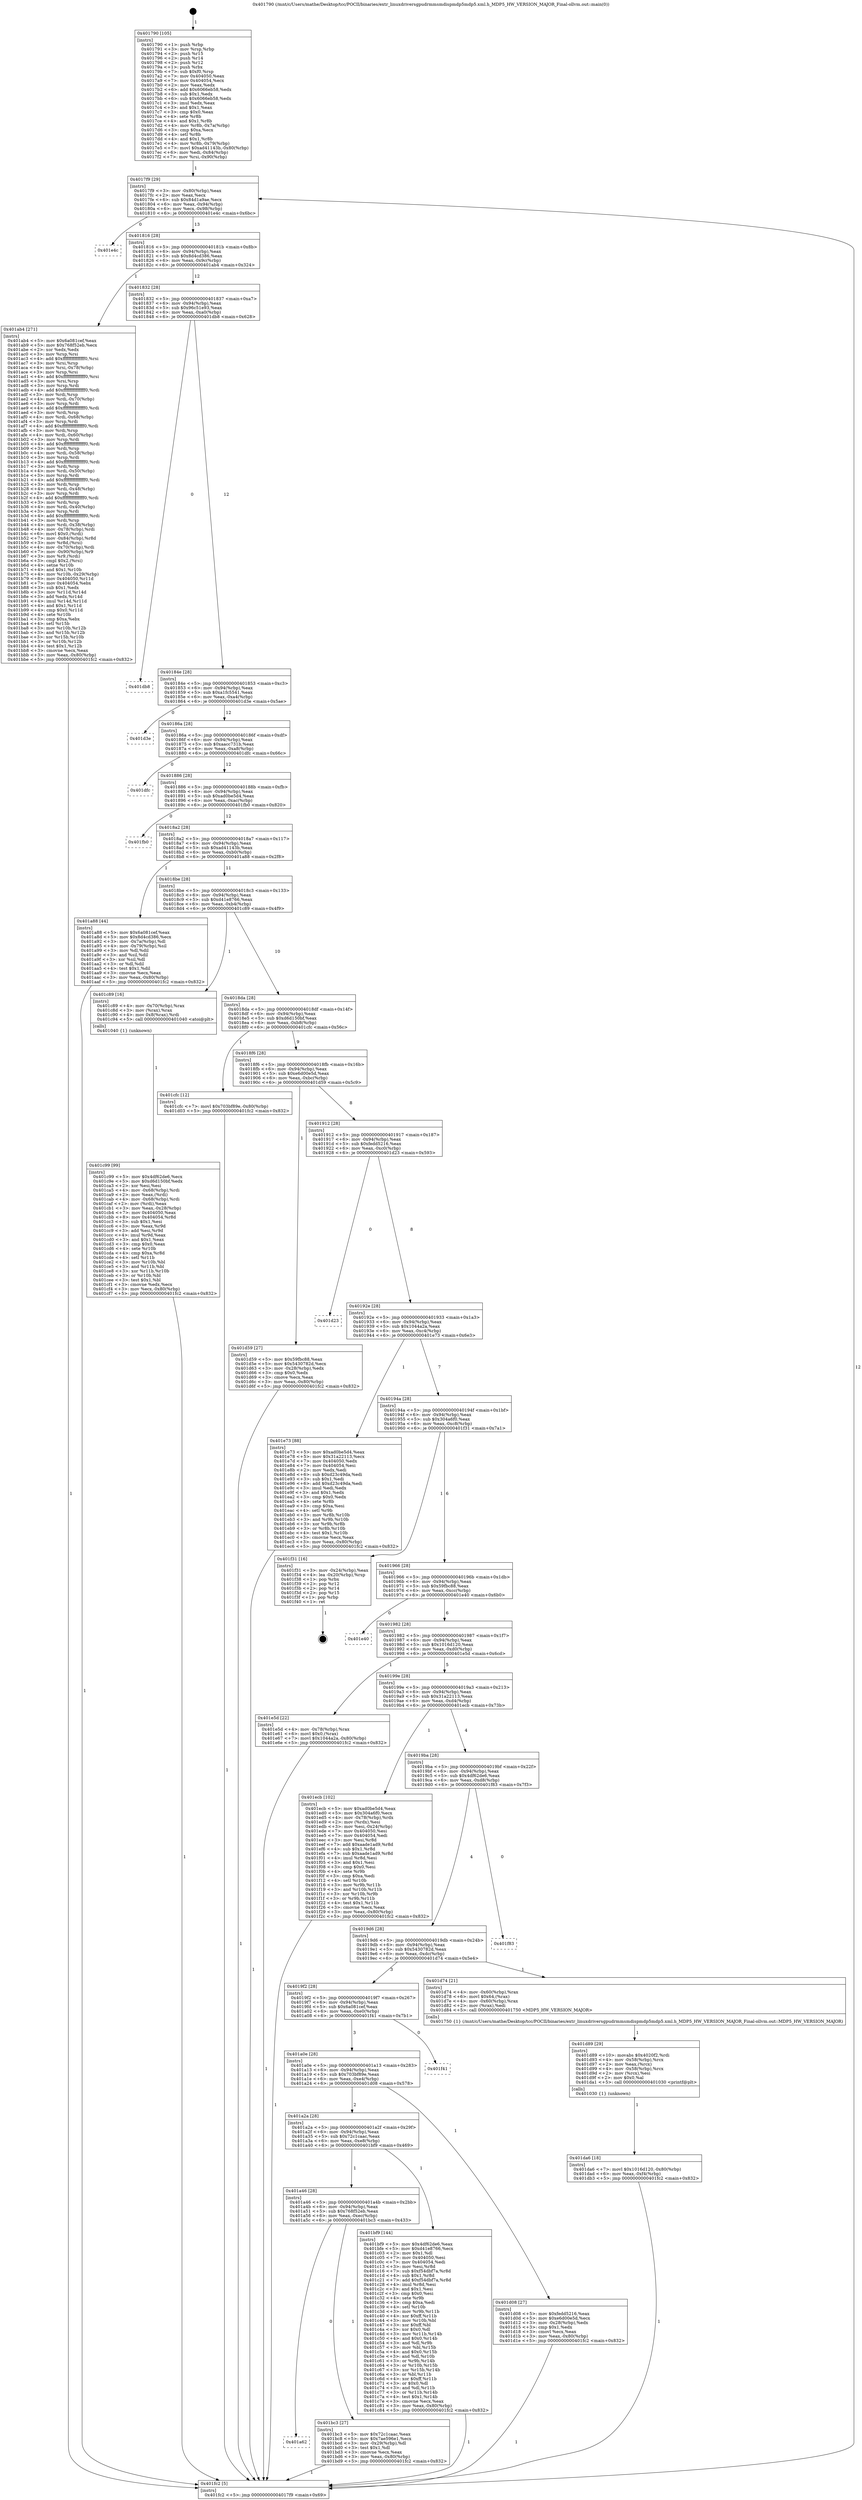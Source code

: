 digraph "0x401790" {
  label = "0x401790 (/mnt/c/Users/mathe/Desktop/tcc/POCII/binaries/extr_linuxdriversgpudrmmsmdispmdp5mdp5.xml.h_MDP5_HW_VERSION_MAJOR_Final-ollvm.out::main(0))"
  labelloc = "t"
  node[shape=record]

  Entry [label="",width=0.3,height=0.3,shape=circle,fillcolor=black,style=filled]
  "0x4017f9" [label="{
     0x4017f9 [29]\l
     | [instrs]\l
     &nbsp;&nbsp;0x4017f9 \<+3\>: mov -0x80(%rbp),%eax\l
     &nbsp;&nbsp;0x4017fc \<+2\>: mov %eax,%ecx\l
     &nbsp;&nbsp;0x4017fe \<+6\>: sub $0x84d1a9ae,%ecx\l
     &nbsp;&nbsp;0x401804 \<+6\>: mov %eax,-0x94(%rbp)\l
     &nbsp;&nbsp;0x40180a \<+6\>: mov %ecx,-0x98(%rbp)\l
     &nbsp;&nbsp;0x401810 \<+6\>: je 0000000000401e4c \<main+0x6bc\>\l
  }"]
  "0x401e4c" [label="{
     0x401e4c\l
  }", style=dashed]
  "0x401816" [label="{
     0x401816 [28]\l
     | [instrs]\l
     &nbsp;&nbsp;0x401816 \<+5\>: jmp 000000000040181b \<main+0x8b\>\l
     &nbsp;&nbsp;0x40181b \<+6\>: mov -0x94(%rbp),%eax\l
     &nbsp;&nbsp;0x401821 \<+5\>: sub $0x8d4cd386,%eax\l
     &nbsp;&nbsp;0x401826 \<+6\>: mov %eax,-0x9c(%rbp)\l
     &nbsp;&nbsp;0x40182c \<+6\>: je 0000000000401ab4 \<main+0x324\>\l
  }"]
  Exit [label="",width=0.3,height=0.3,shape=circle,fillcolor=black,style=filled,peripheries=2]
  "0x401ab4" [label="{
     0x401ab4 [271]\l
     | [instrs]\l
     &nbsp;&nbsp;0x401ab4 \<+5\>: mov $0x6a081cef,%eax\l
     &nbsp;&nbsp;0x401ab9 \<+5\>: mov $0x768f52eb,%ecx\l
     &nbsp;&nbsp;0x401abe \<+2\>: xor %edx,%edx\l
     &nbsp;&nbsp;0x401ac0 \<+3\>: mov %rsp,%rsi\l
     &nbsp;&nbsp;0x401ac3 \<+4\>: add $0xfffffffffffffff0,%rsi\l
     &nbsp;&nbsp;0x401ac7 \<+3\>: mov %rsi,%rsp\l
     &nbsp;&nbsp;0x401aca \<+4\>: mov %rsi,-0x78(%rbp)\l
     &nbsp;&nbsp;0x401ace \<+3\>: mov %rsp,%rsi\l
     &nbsp;&nbsp;0x401ad1 \<+4\>: add $0xfffffffffffffff0,%rsi\l
     &nbsp;&nbsp;0x401ad5 \<+3\>: mov %rsi,%rsp\l
     &nbsp;&nbsp;0x401ad8 \<+3\>: mov %rsp,%rdi\l
     &nbsp;&nbsp;0x401adb \<+4\>: add $0xfffffffffffffff0,%rdi\l
     &nbsp;&nbsp;0x401adf \<+3\>: mov %rdi,%rsp\l
     &nbsp;&nbsp;0x401ae2 \<+4\>: mov %rdi,-0x70(%rbp)\l
     &nbsp;&nbsp;0x401ae6 \<+3\>: mov %rsp,%rdi\l
     &nbsp;&nbsp;0x401ae9 \<+4\>: add $0xfffffffffffffff0,%rdi\l
     &nbsp;&nbsp;0x401aed \<+3\>: mov %rdi,%rsp\l
     &nbsp;&nbsp;0x401af0 \<+4\>: mov %rdi,-0x68(%rbp)\l
     &nbsp;&nbsp;0x401af4 \<+3\>: mov %rsp,%rdi\l
     &nbsp;&nbsp;0x401af7 \<+4\>: add $0xfffffffffffffff0,%rdi\l
     &nbsp;&nbsp;0x401afb \<+3\>: mov %rdi,%rsp\l
     &nbsp;&nbsp;0x401afe \<+4\>: mov %rdi,-0x60(%rbp)\l
     &nbsp;&nbsp;0x401b02 \<+3\>: mov %rsp,%rdi\l
     &nbsp;&nbsp;0x401b05 \<+4\>: add $0xfffffffffffffff0,%rdi\l
     &nbsp;&nbsp;0x401b09 \<+3\>: mov %rdi,%rsp\l
     &nbsp;&nbsp;0x401b0c \<+4\>: mov %rdi,-0x58(%rbp)\l
     &nbsp;&nbsp;0x401b10 \<+3\>: mov %rsp,%rdi\l
     &nbsp;&nbsp;0x401b13 \<+4\>: add $0xfffffffffffffff0,%rdi\l
     &nbsp;&nbsp;0x401b17 \<+3\>: mov %rdi,%rsp\l
     &nbsp;&nbsp;0x401b1a \<+4\>: mov %rdi,-0x50(%rbp)\l
     &nbsp;&nbsp;0x401b1e \<+3\>: mov %rsp,%rdi\l
     &nbsp;&nbsp;0x401b21 \<+4\>: add $0xfffffffffffffff0,%rdi\l
     &nbsp;&nbsp;0x401b25 \<+3\>: mov %rdi,%rsp\l
     &nbsp;&nbsp;0x401b28 \<+4\>: mov %rdi,-0x48(%rbp)\l
     &nbsp;&nbsp;0x401b2c \<+3\>: mov %rsp,%rdi\l
     &nbsp;&nbsp;0x401b2f \<+4\>: add $0xfffffffffffffff0,%rdi\l
     &nbsp;&nbsp;0x401b33 \<+3\>: mov %rdi,%rsp\l
     &nbsp;&nbsp;0x401b36 \<+4\>: mov %rdi,-0x40(%rbp)\l
     &nbsp;&nbsp;0x401b3a \<+3\>: mov %rsp,%rdi\l
     &nbsp;&nbsp;0x401b3d \<+4\>: add $0xfffffffffffffff0,%rdi\l
     &nbsp;&nbsp;0x401b41 \<+3\>: mov %rdi,%rsp\l
     &nbsp;&nbsp;0x401b44 \<+4\>: mov %rdi,-0x38(%rbp)\l
     &nbsp;&nbsp;0x401b48 \<+4\>: mov -0x78(%rbp),%rdi\l
     &nbsp;&nbsp;0x401b4c \<+6\>: movl $0x0,(%rdi)\l
     &nbsp;&nbsp;0x401b52 \<+7\>: mov -0x84(%rbp),%r8d\l
     &nbsp;&nbsp;0x401b59 \<+3\>: mov %r8d,(%rsi)\l
     &nbsp;&nbsp;0x401b5c \<+4\>: mov -0x70(%rbp),%rdi\l
     &nbsp;&nbsp;0x401b60 \<+7\>: mov -0x90(%rbp),%r9\l
     &nbsp;&nbsp;0x401b67 \<+3\>: mov %r9,(%rdi)\l
     &nbsp;&nbsp;0x401b6a \<+3\>: cmpl $0x2,(%rsi)\l
     &nbsp;&nbsp;0x401b6d \<+4\>: setne %r10b\l
     &nbsp;&nbsp;0x401b71 \<+4\>: and $0x1,%r10b\l
     &nbsp;&nbsp;0x401b75 \<+4\>: mov %r10b,-0x29(%rbp)\l
     &nbsp;&nbsp;0x401b79 \<+8\>: mov 0x404050,%r11d\l
     &nbsp;&nbsp;0x401b81 \<+7\>: mov 0x404054,%ebx\l
     &nbsp;&nbsp;0x401b88 \<+3\>: sub $0x1,%edx\l
     &nbsp;&nbsp;0x401b8b \<+3\>: mov %r11d,%r14d\l
     &nbsp;&nbsp;0x401b8e \<+3\>: add %edx,%r14d\l
     &nbsp;&nbsp;0x401b91 \<+4\>: imul %r14d,%r11d\l
     &nbsp;&nbsp;0x401b95 \<+4\>: and $0x1,%r11d\l
     &nbsp;&nbsp;0x401b99 \<+4\>: cmp $0x0,%r11d\l
     &nbsp;&nbsp;0x401b9d \<+4\>: sete %r10b\l
     &nbsp;&nbsp;0x401ba1 \<+3\>: cmp $0xa,%ebx\l
     &nbsp;&nbsp;0x401ba4 \<+4\>: setl %r15b\l
     &nbsp;&nbsp;0x401ba8 \<+3\>: mov %r10b,%r12b\l
     &nbsp;&nbsp;0x401bab \<+3\>: and %r15b,%r12b\l
     &nbsp;&nbsp;0x401bae \<+3\>: xor %r15b,%r10b\l
     &nbsp;&nbsp;0x401bb1 \<+3\>: or %r10b,%r12b\l
     &nbsp;&nbsp;0x401bb4 \<+4\>: test $0x1,%r12b\l
     &nbsp;&nbsp;0x401bb8 \<+3\>: cmovne %ecx,%eax\l
     &nbsp;&nbsp;0x401bbb \<+3\>: mov %eax,-0x80(%rbp)\l
     &nbsp;&nbsp;0x401bbe \<+5\>: jmp 0000000000401fc2 \<main+0x832\>\l
  }"]
  "0x401832" [label="{
     0x401832 [28]\l
     | [instrs]\l
     &nbsp;&nbsp;0x401832 \<+5\>: jmp 0000000000401837 \<main+0xa7\>\l
     &nbsp;&nbsp;0x401837 \<+6\>: mov -0x94(%rbp),%eax\l
     &nbsp;&nbsp;0x40183d \<+5\>: sub $0x96c51e93,%eax\l
     &nbsp;&nbsp;0x401842 \<+6\>: mov %eax,-0xa0(%rbp)\l
     &nbsp;&nbsp;0x401848 \<+6\>: je 0000000000401db8 \<main+0x628\>\l
  }"]
  "0x401da6" [label="{
     0x401da6 [18]\l
     | [instrs]\l
     &nbsp;&nbsp;0x401da6 \<+7\>: movl $0x1016d120,-0x80(%rbp)\l
     &nbsp;&nbsp;0x401dad \<+6\>: mov %eax,-0xf4(%rbp)\l
     &nbsp;&nbsp;0x401db3 \<+5\>: jmp 0000000000401fc2 \<main+0x832\>\l
  }"]
  "0x401db8" [label="{
     0x401db8\l
  }", style=dashed]
  "0x40184e" [label="{
     0x40184e [28]\l
     | [instrs]\l
     &nbsp;&nbsp;0x40184e \<+5\>: jmp 0000000000401853 \<main+0xc3\>\l
     &nbsp;&nbsp;0x401853 \<+6\>: mov -0x94(%rbp),%eax\l
     &nbsp;&nbsp;0x401859 \<+5\>: sub $0xa1fc5541,%eax\l
     &nbsp;&nbsp;0x40185e \<+6\>: mov %eax,-0xa4(%rbp)\l
     &nbsp;&nbsp;0x401864 \<+6\>: je 0000000000401d3e \<main+0x5ae\>\l
  }"]
  "0x401d89" [label="{
     0x401d89 [29]\l
     | [instrs]\l
     &nbsp;&nbsp;0x401d89 \<+10\>: movabs $0x4020f2,%rdi\l
     &nbsp;&nbsp;0x401d93 \<+4\>: mov -0x58(%rbp),%rcx\l
     &nbsp;&nbsp;0x401d97 \<+2\>: mov %eax,(%rcx)\l
     &nbsp;&nbsp;0x401d99 \<+4\>: mov -0x58(%rbp),%rcx\l
     &nbsp;&nbsp;0x401d9d \<+2\>: mov (%rcx),%esi\l
     &nbsp;&nbsp;0x401d9f \<+2\>: mov $0x0,%al\l
     &nbsp;&nbsp;0x401da1 \<+5\>: call 0000000000401030 \<printf@plt\>\l
     | [calls]\l
     &nbsp;&nbsp;0x401030 \{1\} (unknown)\l
  }"]
  "0x401d3e" [label="{
     0x401d3e\l
  }", style=dashed]
  "0x40186a" [label="{
     0x40186a [28]\l
     | [instrs]\l
     &nbsp;&nbsp;0x40186a \<+5\>: jmp 000000000040186f \<main+0xdf\>\l
     &nbsp;&nbsp;0x40186f \<+6\>: mov -0x94(%rbp),%eax\l
     &nbsp;&nbsp;0x401875 \<+5\>: sub $0xaacc731b,%eax\l
     &nbsp;&nbsp;0x40187a \<+6\>: mov %eax,-0xa8(%rbp)\l
     &nbsp;&nbsp;0x401880 \<+6\>: je 0000000000401dfc \<main+0x66c\>\l
  }"]
  "0x401c99" [label="{
     0x401c99 [99]\l
     | [instrs]\l
     &nbsp;&nbsp;0x401c99 \<+5\>: mov $0x4df62de6,%ecx\l
     &nbsp;&nbsp;0x401c9e \<+5\>: mov $0xd6d150bf,%edx\l
     &nbsp;&nbsp;0x401ca3 \<+2\>: xor %esi,%esi\l
     &nbsp;&nbsp;0x401ca5 \<+4\>: mov -0x68(%rbp),%rdi\l
     &nbsp;&nbsp;0x401ca9 \<+2\>: mov %eax,(%rdi)\l
     &nbsp;&nbsp;0x401cab \<+4\>: mov -0x68(%rbp),%rdi\l
     &nbsp;&nbsp;0x401caf \<+2\>: mov (%rdi),%eax\l
     &nbsp;&nbsp;0x401cb1 \<+3\>: mov %eax,-0x28(%rbp)\l
     &nbsp;&nbsp;0x401cb4 \<+7\>: mov 0x404050,%eax\l
     &nbsp;&nbsp;0x401cbb \<+8\>: mov 0x404054,%r8d\l
     &nbsp;&nbsp;0x401cc3 \<+3\>: sub $0x1,%esi\l
     &nbsp;&nbsp;0x401cc6 \<+3\>: mov %eax,%r9d\l
     &nbsp;&nbsp;0x401cc9 \<+3\>: add %esi,%r9d\l
     &nbsp;&nbsp;0x401ccc \<+4\>: imul %r9d,%eax\l
     &nbsp;&nbsp;0x401cd0 \<+3\>: and $0x1,%eax\l
     &nbsp;&nbsp;0x401cd3 \<+3\>: cmp $0x0,%eax\l
     &nbsp;&nbsp;0x401cd6 \<+4\>: sete %r10b\l
     &nbsp;&nbsp;0x401cda \<+4\>: cmp $0xa,%r8d\l
     &nbsp;&nbsp;0x401cde \<+4\>: setl %r11b\l
     &nbsp;&nbsp;0x401ce2 \<+3\>: mov %r10b,%bl\l
     &nbsp;&nbsp;0x401ce5 \<+3\>: and %r11b,%bl\l
     &nbsp;&nbsp;0x401ce8 \<+3\>: xor %r11b,%r10b\l
     &nbsp;&nbsp;0x401ceb \<+3\>: or %r10b,%bl\l
     &nbsp;&nbsp;0x401cee \<+3\>: test $0x1,%bl\l
     &nbsp;&nbsp;0x401cf1 \<+3\>: cmovne %edx,%ecx\l
     &nbsp;&nbsp;0x401cf4 \<+3\>: mov %ecx,-0x80(%rbp)\l
     &nbsp;&nbsp;0x401cf7 \<+5\>: jmp 0000000000401fc2 \<main+0x832\>\l
  }"]
  "0x401dfc" [label="{
     0x401dfc\l
  }", style=dashed]
  "0x401886" [label="{
     0x401886 [28]\l
     | [instrs]\l
     &nbsp;&nbsp;0x401886 \<+5\>: jmp 000000000040188b \<main+0xfb\>\l
     &nbsp;&nbsp;0x40188b \<+6\>: mov -0x94(%rbp),%eax\l
     &nbsp;&nbsp;0x401891 \<+5\>: sub $0xad0be5d4,%eax\l
     &nbsp;&nbsp;0x401896 \<+6\>: mov %eax,-0xac(%rbp)\l
     &nbsp;&nbsp;0x40189c \<+6\>: je 0000000000401fb0 \<main+0x820\>\l
  }"]
  "0x401a62" [label="{
     0x401a62\l
  }", style=dashed]
  "0x401fb0" [label="{
     0x401fb0\l
  }", style=dashed]
  "0x4018a2" [label="{
     0x4018a2 [28]\l
     | [instrs]\l
     &nbsp;&nbsp;0x4018a2 \<+5\>: jmp 00000000004018a7 \<main+0x117\>\l
     &nbsp;&nbsp;0x4018a7 \<+6\>: mov -0x94(%rbp),%eax\l
     &nbsp;&nbsp;0x4018ad \<+5\>: sub $0xad41143b,%eax\l
     &nbsp;&nbsp;0x4018b2 \<+6\>: mov %eax,-0xb0(%rbp)\l
     &nbsp;&nbsp;0x4018b8 \<+6\>: je 0000000000401a88 \<main+0x2f8\>\l
  }"]
  "0x401bc3" [label="{
     0x401bc3 [27]\l
     | [instrs]\l
     &nbsp;&nbsp;0x401bc3 \<+5\>: mov $0x72c1caac,%eax\l
     &nbsp;&nbsp;0x401bc8 \<+5\>: mov $0x7ae596e1,%ecx\l
     &nbsp;&nbsp;0x401bcd \<+3\>: mov -0x29(%rbp),%dl\l
     &nbsp;&nbsp;0x401bd0 \<+3\>: test $0x1,%dl\l
     &nbsp;&nbsp;0x401bd3 \<+3\>: cmovne %ecx,%eax\l
     &nbsp;&nbsp;0x401bd6 \<+3\>: mov %eax,-0x80(%rbp)\l
     &nbsp;&nbsp;0x401bd9 \<+5\>: jmp 0000000000401fc2 \<main+0x832\>\l
  }"]
  "0x401a88" [label="{
     0x401a88 [44]\l
     | [instrs]\l
     &nbsp;&nbsp;0x401a88 \<+5\>: mov $0x6a081cef,%eax\l
     &nbsp;&nbsp;0x401a8d \<+5\>: mov $0x8d4cd386,%ecx\l
     &nbsp;&nbsp;0x401a92 \<+3\>: mov -0x7a(%rbp),%dl\l
     &nbsp;&nbsp;0x401a95 \<+4\>: mov -0x79(%rbp),%sil\l
     &nbsp;&nbsp;0x401a99 \<+3\>: mov %dl,%dil\l
     &nbsp;&nbsp;0x401a9c \<+3\>: and %sil,%dil\l
     &nbsp;&nbsp;0x401a9f \<+3\>: xor %sil,%dl\l
     &nbsp;&nbsp;0x401aa2 \<+3\>: or %dl,%dil\l
     &nbsp;&nbsp;0x401aa5 \<+4\>: test $0x1,%dil\l
     &nbsp;&nbsp;0x401aa9 \<+3\>: cmovne %ecx,%eax\l
     &nbsp;&nbsp;0x401aac \<+3\>: mov %eax,-0x80(%rbp)\l
     &nbsp;&nbsp;0x401aaf \<+5\>: jmp 0000000000401fc2 \<main+0x832\>\l
  }"]
  "0x4018be" [label="{
     0x4018be [28]\l
     | [instrs]\l
     &nbsp;&nbsp;0x4018be \<+5\>: jmp 00000000004018c3 \<main+0x133\>\l
     &nbsp;&nbsp;0x4018c3 \<+6\>: mov -0x94(%rbp),%eax\l
     &nbsp;&nbsp;0x4018c9 \<+5\>: sub $0xd41e8766,%eax\l
     &nbsp;&nbsp;0x4018ce \<+6\>: mov %eax,-0xb4(%rbp)\l
     &nbsp;&nbsp;0x4018d4 \<+6\>: je 0000000000401c89 \<main+0x4f9\>\l
  }"]
  "0x401fc2" [label="{
     0x401fc2 [5]\l
     | [instrs]\l
     &nbsp;&nbsp;0x401fc2 \<+5\>: jmp 00000000004017f9 \<main+0x69\>\l
  }"]
  "0x401790" [label="{
     0x401790 [105]\l
     | [instrs]\l
     &nbsp;&nbsp;0x401790 \<+1\>: push %rbp\l
     &nbsp;&nbsp;0x401791 \<+3\>: mov %rsp,%rbp\l
     &nbsp;&nbsp;0x401794 \<+2\>: push %r15\l
     &nbsp;&nbsp;0x401796 \<+2\>: push %r14\l
     &nbsp;&nbsp;0x401798 \<+2\>: push %r12\l
     &nbsp;&nbsp;0x40179a \<+1\>: push %rbx\l
     &nbsp;&nbsp;0x40179b \<+7\>: sub $0xf0,%rsp\l
     &nbsp;&nbsp;0x4017a2 \<+7\>: mov 0x404050,%eax\l
     &nbsp;&nbsp;0x4017a9 \<+7\>: mov 0x404054,%ecx\l
     &nbsp;&nbsp;0x4017b0 \<+2\>: mov %eax,%edx\l
     &nbsp;&nbsp;0x4017b2 \<+6\>: add $0x6066eb58,%edx\l
     &nbsp;&nbsp;0x4017b8 \<+3\>: sub $0x1,%edx\l
     &nbsp;&nbsp;0x4017bb \<+6\>: sub $0x6066eb58,%edx\l
     &nbsp;&nbsp;0x4017c1 \<+3\>: imul %edx,%eax\l
     &nbsp;&nbsp;0x4017c4 \<+3\>: and $0x1,%eax\l
     &nbsp;&nbsp;0x4017c7 \<+3\>: cmp $0x0,%eax\l
     &nbsp;&nbsp;0x4017ca \<+4\>: sete %r8b\l
     &nbsp;&nbsp;0x4017ce \<+4\>: and $0x1,%r8b\l
     &nbsp;&nbsp;0x4017d2 \<+4\>: mov %r8b,-0x7a(%rbp)\l
     &nbsp;&nbsp;0x4017d6 \<+3\>: cmp $0xa,%ecx\l
     &nbsp;&nbsp;0x4017d9 \<+4\>: setl %r8b\l
     &nbsp;&nbsp;0x4017dd \<+4\>: and $0x1,%r8b\l
     &nbsp;&nbsp;0x4017e1 \<+4\>: mov %r8b,-0x79(%rbp)\l
     &nbsp;&nbsp;0x4017e5 \<+7\>: movl $0xad41143b,-0x80(%rbp)\l
     &nbsp;&nbsp;0x4017ec \<+6\>: mov %edi,-0x84(%rbp)\l
     &nbsp;&nbsp;0x4017f2 \<+7\>: mov %rsi,-0x90(%rbp)\l
  }"]
  "0x401a46" [label="{
     0x401a46 [28]\l
     | [instrs]\l
     &nbsp;&nbsp;0x401a46 \<+5\>: jmp 0000000000401a4b \<main+0x2bb\>\l
     &nbsp;&nbsp;0x401a4b \<+6\>: mov -0x94(%rbp),%eax\l
     &nbsp;&nbsp;0x401a51 \<+5\>: sub $0x768f52eb,%eax\l
     &nbsp;&nbsp;0x401a56 \<+6\>: mov %eax,-0xec(%rbp)\l
     &nbsp;&nbsp;0x401a5c \<+6\>: je 0000000000401bc3 \<main+0x433\>\l
  }"]
  "0x401bf9" [label="{
     0x401bf9 [144]\l
     | [instrs]\l
     &nbsp;&nbsp;0x401bf9 \<+5\>: mov $0x4df62de6,%eax\l
     &nbsp;&nbsp;0x401bfe \<+5\>: mov $0xd41e8766,%ecx\l
     &nbsp;&nbsp;0x401c03 \<+2\>: mov $0x1,%dl\l
     &nbsp;&nbsp;0x401c05 \<+7\>: mov 0x404050,%esi\l
     &nbsp;&nbsp;0x401c0c \<+7\>: mov 0x404054,%edi\l
     &nbsp;&nbsp;0x401c13 \<+3\>: mov %esi,%r8d\l
     &nbsp;&nbsp;0x401c16 \<+7\>: sub $0xf54dbf7a,%r8d\l
     &nbsp;&nbsp;0x401c1d \<+4\>: sub $0x1,%r8d\l
     &nbsp;&nbsp;0x401c21 \<+7\>: add $0xf54dbf7a,%r8d\l
     &nbsp;&nbsp;0x401c28 \<+4\>: imul %r8d,%esi\l
     &nbsp;&nbsp;0x401c2c \<+3\>: and $0x1,%esi\l
     &nbsp;&nbsp;0x401c2f \<+3\>: cmp $0x0,%esi\l
     &nbsp;&nbsp;0x401c32 \<+4\>: sete %r9b\l
     &nbsp;&nbsp;0x401c36 \<+3\>: cmp $0xa,%edi\l
     &nbsp;&nbsp;0x401c39 \<+4\>: setl %r10b\l
     &nbsp;&nbsp;0x401c3d \<+3\>: mov %r9b,%r11b\l
     &nbsp;&nbsp;0x401c40 \<+4\>: xor $0xff,%r11b\l
     &nbsp;&nbsp;0x401c44 \<+3\>: mov %r10b,%bl\l
     &nbsp;&nbsp;0x401c47 \<+3\>: xor $0xff,%bl\l
     &nbsp;&nbsp;0x401c4a \<+3\>: xor $0x0,%dl\l
     &nbsp;&nbsp;0x401c4d \<+3\>: mov %r11b,%r14b\l
     &nbsp;&nbsp;0x401c50 \<+4\>: and $0x0,%r14b\l
     &nbsp;&nbsp;0x401c54 \<+3\>: and %dl,%r9b\l
     &nbsp;&nbsp;0x401c57 \<+3\>: mov %bl,%r15b\l
     &nbsp;&nbsp;0x401c5a \<+4\>: and $0x0,%r15b\l
     &nbsp;&nbsp;0x401c5e \<+3\>: and %dl,%r10b\l
     &nbsp;&nbsp;0x401c61 \<+3\>: or %r9b,%r14b\l
     &nbsp;&nbsp;0x401c64 \<+3\>: or %r10b,%r15b\l
     &nbsp;&nbsp;0x401c67 \<+3\>: xor %r15b,%r14b\l
     &nbsp;&nbsp;0x401c6a \<+3\>: or %bl,%r11b\l
     &nbsp;&nbsp;0x401c6d \<+4\>: xor $0xff,%r11b\l
     &nbsp;&nbsp;0x401c71 \<+3\>: or $0x0,%dl\l
     &nbsp;&nbsp;0x401c74 \<+3\>: and %dl,%r11b\l
     &nbsp;&nbsp;0x401c77 \<+3\>: or %r11b,%r14b\l
     &nbsp;&nbsp;0x401c7a \<+4\>: test $0x1,%r14b\l
     &nbsp;&nbsp;0x401c7e \<+3\>: cmovne %ecx,%eax\l
     &nbsp;&nbsp;0x401c81 \<+3\>: mov %eax,-0x80(%rbp)\l
     &nbsp;&nbsp;0x401c84 \<+5\>: jmp 0000000000401fc2 \<main+0x832\>\l
  }"]
  "0x401c89" [label="{
     0x401c89 [16]\l
     | [instrs]\l
     &nbsp;&nbsp;0x401c89 \<+4\>: mov -0x70(%rbp),%rax\l
     &nbsp;&nbsp;0x401c8d \<+3\>: mov (%rax),%rax\l
     &nbsp;&nbsp;0x401c90 \<+4\>: mov 0x8(%rax),%rdi\l
     &nbsp;&nbsp;0x401c94 \<+5\>: call 0000000000401040 \<atoi@plt\>\l
     | [calls]\l
     &nbsp;&nbsp;0x401040 \{1\} (unknown)\l
  }"]
  "0x4018da" [label="{
     0x4018da [28]\l
     | [instrs]\l
     &nbsp;&nbsp;0x4018da \<+5\>: jmp 00000000004018df \<main+0x14f\>\l
     &nbsp;&nbsp;0x4018df \<+6\>: mov -0x94(%rbp),%eax\l
     &nbsp;&nbsp;0x4018e5 \<+5\>: sub $0xd6d150bf,%eax\l
     &nbsp;&nbsp;0x4018ea \<+6\>: mov %eax,-0xb8(%rbp)\l
     &nbsp;&nbsp;0x4018f0 \<+6\>: je 0000000000401cfc \<main+0x56c\>\l
  }"]
  "0x401a2a" [label="{
     0x401a2a [28]\l
     | [instrs]\l
     &nbsp;&nbsp;0x401a2a \<+5\>: jmp 0000000000401a2f \<main+0x29f\>\l
     &nbsp;&nbsp;0x401a2f \<+6\>: mov -0x94(%rbp),%eax\l
     &nbsp;&nbsp;0x401a35 \<+5\>: sub $0x72c1caac,%eax\l
     &nbsp;&nbsp;0x401a3a \<+6\>: mov %eax,-0xe8(%rbp)\l
     &nbsp;&nbsp;0x401a40 \<+6\>: je 0000000000401bf9 \<main+0x469\>\l
  }"]
  "0x401cfc" [label="{
     0x401cfc [12]\l
     | [instrs]\l
     &nbsp;&nbsp;0x401cfc \<+7\>: movl $0x703bf89e,-0x80(%rbp)\l
     &nbsp;&nbsp;0x401d03 \<+5\>: jmp 0000000000401fc2 \<main+0x832\>\l
  }"]
  "0x4018f6" [label="{
     0x4018f6 [28]\l
     | [instrs]\l
     &nbsp;&nbsp;0x4018f6 \<+5\>: jmp 00000000004018fb \<main+0x16b\>\l
     &nbsp;&nbsp;0x4018fb \<+6\>: mov -0x94(%rbp),%eax\l
     &nbsp;&nbsp;0x401901 \<+5\>: sub $0xe6d00e5d,%eax\l
     &nbsp;&nbsp;0x401906 \<+6\>: mov %eax,-0xbc(%rbp)\l
     &nbsp;&nbsp;0x40190c \<+6\>: je 0000000000401d59 \<main+0x5c9\>\l
  }"]
  "0x401d08" [label="{
     0x401d08 [27]\l
     | [instrs]\l
     &nbsp;&nbsp;0x401d08 \<+5\>: mov $0xfedd5216,%eax\l
     &nbsp;&nbsp;0x401d0d \<+5\>: mov $0xe6d00e5d,%ecx\l
     &nbsp;&nbsp;0x401d12 \<+3\>: mov -0x28(%rbp),%edx\l
     &nbsp;&nbsp;0x401d15 \<+3\>: cmp $0x1,%edx\l
     &nbsp;&nbsp;0x401d18 \<+3\>: cmovl %ecx,%eax\l
     &nbsp;&nbsp;0x401d1b \<+3\>: mov %eax,-0x80(%rbp)\l
     &nbsp;&nbsp;0x401d1e \<+5\>: jmp 0000000000401fc2 \<main+0x832\>\l
  }"]
  "0x401d59" [label="{
     0x401d59 [27]\l
     | [instrs]\l
     &nbsp;&nbsp;0x401d59 \<+5\>: mov $0x59fbc88,%eax\l
     &nbsp;&nbsp;0x401d5e \<+5\>: mov $0x5430782d,%ecx\l
     &nbsp;&nbsp;0x401d63 \<+3\>: mov -0x28(%rbp),%edx\l
     &nbsp;&nbsp;0x401d66 \<+3\>: cmp $0x0,%edx\l
     &nbsp;&nbsp;0x401d69 \<+3\>: cmove %ecx,%eax\l
     &nbsp;&nbsp;0x401d6c \<+3\>: mov %eax,-0x80(%rbp)\l
     &nbsp;&nbsp;0x401d6f \<+5\>: jmp 0000000000401fc2 \<main+0x832\>\l
  }"]
  "0x401912" [label="{
     0x401912 [28]\l
     | [instrs]\l
     &nbsp;&nbsp;0x401912 \<+5\>: jmp 0000000000401917 \<main+0x187\>\l
     &nbsp;&nbsp;0x401917 \<+6\>: mov -0x94(%rbp),%eax\l
     &nbsp;&nbsp;0x40191d \<+5\>: sub $0xfedd5216,%eax\l
     &nbsp;&nbsp;0x401922 \<+6\>: mov %eax,-0xc0(%rbp)\l
     &nbsp;&nbsp;0x401928 \<+6\>: je 0000000000401d23 \<main+0x593\>\l
  }"]
  "0x401a0e" [label="{
     0x401a0e [28]\l
     | [instrs]\l
     &nbsp;&nbsp;0x401a0e \<+5\>: jmp 0000000000401a13 \<main+0x283\>\l
     &nbsp;&nbsp;0x401a13 \<+6\>: mov -0x94(%rbp),%eax\l
     &nbsp;&nbsp;0x401a19 \<+5\>: sub $0x703bf89e,%eax\l
     &nbsp;&nbsp;0x401a1e \<+6\>: mov %eax,-0xe4(%rbp)\l
     &nbsp;&nbsp;0x401a24 \<+6\>: je 0000000000401d08 \<main+0x578\>\l
  }"]
  "0x401d23" [label="{
     0x401d23\l
  }", style=dashed]
  "0x40192e" [label="{
     0x40192e [28]\l
     | [instrs]\l
     &nbsp;&nbsp;0x40192e \<+5\>: jmp 0000000000401933 \<main+0x1a3\>\l
     &nbsp;&nbsp;0x401933 \<+6\>: mov -0x94(%rbp),%eax\l
     &nbsp;&nbsp;0x401939 \<+5\>: sub $0x1044a2a,%eax\l
     &nbsp;&nbsp;0x40193e \<+6\>: mov %eax,-0xc4(%rbp)\l
     &nbsp;&nbsp;0x401944 \<+6\>: je 0000000000401e73 \<main+0x6e3\>\l
  }"]
  "0x401f41" [label="{
     0x401f41\l
  }", style=dashed]
  "0x401e73" [label="{
     0x401e73 [88]\l
     | [instrs]\l
     &nbsp;&nbsp;0x401e73 \<+5\>: mov $0xad0be5d4,%eax\l
     &nbsp;&nbsp;0x401e78 \<+5\>: mov $0x31a22113,%ecx\l
     &nbsp;&nbsp;0x401e7d \<+7\>: mov 0x404050,%edx\l
     &nbsp;&nbsp;0x401e84 \<+7\>: mov 0x404054,%esi\l
     &nbsp;&nbsp;0x401e8b \<+2\>: mov %edx,%edi\l
     &nbsp;&nbsp;0x401e8d \<+6\>: sub $0xd23c49da,%edi\l
     &nbsp;&nbsp;0x401e93 \<+3\>: sub $0x1,%edi\l
     &nbsp;&nbsp;0x401e96 \<+6\>: add $0xd23c49da,%edi\l
     &nbsp;&nbsp;0x401e9c \<+3\>: imul %edi,%edx\l
     &nbsp;&nbsp;0x401e9f \<+3\>: and $0x1,%edx\l
     &nbsp;&nbsp;0x401ea2 \<+3\>: cmp $0x0,%edx\l
     &nbsp;&nbsp;0x401ea5 \<+4\>: sete %r8b\l
     &nbsp;&nbsp;0x401ea9 \<+3\>: cmp $0xa,%esi\l
     &nbsp;&nbsp;0x401eac \<+4\>: setl %r9b\l
     &nbsp;&nbsp;0x401eb0 \<+3\>: mov %r8b,%r10b\l
     &nbsp;&nbsp;0x401eb3 \<+3\>: and %r9b,%r10b\l
     &nbsp;&nbsp;0x401eb6 \<+3\>: xor %r9b,%r8b\l
     &nbsp;&nbsp;0x401eb9 \<+3\>: or %r8b,%r10b\l
     &nbsp;&nbsp;0x401ebc \<+4\>: test $0x1,%r10b\l
     &nbsp;&nbsp;0x401ec0 \<+3\>: cmovne %ecx,%eax\l
     &nbsp;&nbsp;0x401ec3 \<+3\>: mov %eax,-0x80(%rbp)\l
     &nbsp;&nbsp;0x401ec6 \<+5\>: jmp 0000000000401fc2 \<main+0x832\>\l
  }"]
  "0x40194a" [label="{
     0x40194a [28]\l
     | [instrs]\l
     &nbsp;&nbsp;0x40194a \<+5\>: jmp 000000000040194f \<main+0x1bf\>\l
     &nbsp;&nbsp;0x40194f \<+6\>: mov -0x94(%rbp),%eax\l
     &nbsp;&nbsp;0x401955 \<+5\>: sub $0x304a6f0,%eax\l
     &nbsp;&nbsp;0x40195a \<+6\>: mov %eax,-0xc8(%rbp)\l
     &nbsp;&nbsp;0x401960 \<+6\>: je 0000000000401f31 \<main+0x7a1\>\l
  }"]
  "0x4019f2" [label="{
     0x4019f2 [28]\l
     | [instrs]\l
     &nbsp;&nbsp;0x4019f2 \<+5\>: jmp 00000000004019f7 \<main+0x267\>\l
     &nbsp;&nbsp;0x4019f7 \<+6\>: mov -0x94(%rbp),%eax\l
     &nbsp;&nbsp;0x4019fd \<+5\>: sub $0x6a081cef,%eax\l
     &nbsp;&nbsp;0x401a02 \<+6\>: mov %eax,-0xe0(%rbp)\l
     &nbsp;&nbsp;0x401a08 \<+6\>: je 0000000000401f41 \<main+0x7b1\>\l
  }"]
  "0x401f31" [label="{
     0x401f31 [16]\l
     | [instrs]\l
     &nbsp;&nbsp;0x401f31 \<+3\>: mov -0x24(%rbp),%eax\l
     &nbsp;&nbsp;0x401f34 \<+4\>: lea -0x20(%rbp),%rsp\l
     &nbsp;&nbsp;0x401f38 \<+1\>: pop %rbx\l
     &nbsp;&nbsp;0x401f39 \<+2\>: pop %r12\l
     &nbsp;&nbsp;0x401f3b \<+2\>: pop %r14\l
     &nbsp;&nbsp;0x401f3d \<+2\>: pop %r15\l
     &nbsp;&nbsp;0x401f3f \<+1\>: pop %rbp\l
     &nbsp;&nbsp;0x401f40 \<+1\>: ret\l
  }"]
  "0x401966" [label="{
     0x401966 [28]\l
     | [instrs]\l
     &nbsp;&nbsp;0x401966 \<+5\>: jmp 000000000040196b \<main+0x1db\>\l
     &nbsp;&nbsp;0x40196b \<+6\>: mov -0x94(%rbp),%eax\l
     &nbsp;&nbsp;0x401971 \<+5\>: sub $0x59fbc88,%eax\l
     &nbsp;&nbsp;0x401976 \<+6\>: mov %eax,-0xcc(%rbp)\l
     &nbsp;&nbsp;0x40197c \<+6\>: je 0000000000401e40 \<main+0x6b0\>\l
  }"]
  "0x401d74" [label="{
     0x401d74 [21]\l
     | [instrs]\l
     &nbsp;&nbsp;0x401d74 \<+4\>: mov -0x60(%rbp),%rax\l
     &nbsp;&nbsp;0x401d78 \<+6\>: movl $0x64,(%rax)\l
     &nbsp;&nbsp;0x401d7e \<+4\>: mov -0x60(%rbp),%rax\l
     &nbsp;&nbsp;0x401d82 \<+2\>: mov (%rax),%edi\l
     &nbsp;&nbsp;0x401d84 \<+5\>: call 0000000000401750 \<MDP5_HW_VERSION_MAJOR\>\l
     | [calls]\l
     &nbsp;&nbsp;0x401750 \{1\} (/mnt/c/Users/mathe/Desktop/tcc/POCII/binaries/extr_linuxdriversgpudrmmsmdispmdp5mdp5.xml.h_MDP5_HW_VERSION_MAJOR_Final-ollvm.out::MDP5_HW_VERSION_MAJOR)\l
  }"]
  "0x401e40" [label="{
     0x401e40\l
  }", style=dashed]
  "0x401982" [label="{
     0x401982 [28]\l
     | [instrs]\l
     &nbsp;&nbsp;0x401982 \<+5\>: jmp 0000000000401987 \<main+0x1f7\>\l
     &nbsp;&nbsp;0x401987 \<+6\>: mov -0x94(%rbp),%eax\l
     &nbsp;&nbsp;0x40198d \<+5\>: sub $0x1016d120,%eax\l
     &nbsp;&nbsp;0x401992 \<+6\>: mov %eax,-0xd0(%rbp)\l
     &nbsp;&nbsp;0x401998 \<+6\>: je 0000000000401e5d \<main+0x6cd\>\l
  }"]
  "0x4019d6" [label="{
     0x4019d6 [28]\l
     | [instrs]\l
     &nbsp;&nbsp;0x4019d6 \<+5\>: jmp 00000000004019db \<main+0x24b\>\l
     &nbsp;&nbsp;0x4019db \<+6\>: mov -0x94(%rbp),%eax\l
     &nbsp;&nbsp;0x4019e1 \<+5\>: sub $0x5430782d,%eax\l
     &nbsp;&nbsp;0x4019e6 \<+6\>: mov %eax,-0xdc(%rbp)\l
     &nbsp;&nbsp;0x4019ec \<+6\>: je 0000000000401d74 \<main+0x5e4\>\l
  }"]
  "0x401e5d" [label="{
     0x401e5d [22]\l
     | [instrs]\l
     &nbsp;&nbsp;0x401e5d \<+4\>: mov -0x78(%rbp),%rax\l
     &nbsp;&nbsp;0x401e61 \<+6\>: movl $0x0,(%rax)\l
     &nbsp;&nbsp;0x401e67 \<+7\>: movl $0x1044a2a,-0x80(%rbp)\l
     &nbsp;&nbsp;0x401e6e \<+5\>: jmp 0000000000401fc2 \<main+0x832\>\l
  }"]
  "0x40199e" [label="{
     0x40199e [28]\l
     | [instrs]\l
     &nbsp;&nbsp;0x40199e \<+5\>: jmp 00000000004019a3 \<main+0x213\>\l
     &nbsp;&nbsp;0x4019a3 \<+6\>: mov -0x94(%rbp),%eax\l
     &nbsp;&nbsp;0x4019a9 \<+5\>: sub $0x31a22113,%eax\l
     &nbsp;&nbsp;0x4019ae \<+6\>: mov %eax,-0xd4(%rbp)\l
     &nbsp;&nbsp;0x4019b4 \<+6\>: je 0000000000401ecb \<main+0x73b\>\l
  }"]
  "0x401f83" [label="{
     0x401f83\l
  }", style=dashed]
  "0x401ecb" [label="{
     0x401ecb [102]\l
     | [instrs]\l
     &nbsp;&nbsp;0x401ecb \<+5\>: mov $0xad0be5d4,%eax\l
     &nbsp;&nbsp;0x401ed0 \<+5\>: mov $0x304a6f0,%ecx\l
     &nbsp;&nbsp;0x401ed5 \<+4\>: mov -0x78(%rbp),%rdx\l
     &nbsp;&nbsp;0x401ed9 \<+2\>: mov (%rdx),%esi\l
     &nbsp;&nbsp;0x401edb \<+3\>: mov %esi,-0x24(%rbp)\l
     &nbsp;&nbsp;0x401ede \<+7\>: mov 0x404050,%esi\l
     &nbsp;&nbsp;0x401ee5 \<+7\>: mov 0x404054,%edi\l
     &nbsp;&nbsp;0x401eec \<+3\>: mov %esi,%r8d\l
     &nbsp;&nbsp;0x401eef \<+7\>: add $0xaade1ad9,%r8d\l
     &nbsp;&nbsp;0x401ef6 \<+4\>: sub $0x1,%r8d\l
     &nbsp;&nbsp;0x401efa \<+7\>: sub $0xaade1ad9,%r8d\l
     &nbsp;&nbsp;0x401f01 \<+4\>: imul %r8d,%esi\l
     &nbsp;&nbsp;0x401f05 \<+3\>: and $0x1,%esi\l
     &nbsp;&nbsp;0x401f08 \<+3\>: cmp $0x0,%esi\l
     &nbsp;&nbsp;0x401f0b \<+4\>: sete %r9b\l
     &nbsp;&nbsp;0x401f0f \<+3\>: cmp $0xa,%edi\l
     &nbsp;&nbsp;0x401f12 \<+4\>: setl %r10b\l
     &nbsp;&nbsp;0x401f16 \<+3\>: mov %r9b,%r11b\l
     &nbsp;&nbsp;0x401f19 \<+3\>: and %r10b,%r11b\l
     &nbsp;&nbsp;0x401f1c \<+3\>: xor %r10b,%r9b\l
     &nbsp;&nbsp;0x401f1f \<+3\>: or %r9b,%r11b\l
     &nbsp;&nbsp;0x401f22 \<+4\>: test $0x1,%r11b\l
     &nbsp;&nbsp;0x401f26 \<+3\>: cmovne %ecx,%eax\l
     &nbsp;&nbsp;0x401f29 \<+3\>: mov %eax,-0x80(%rbp)\l
     &nbsp;&nbsp;0x401f2c \<+5\>: jmp 0000000000401fc2 \<main+0x832\>\l
  }"]
  "0x4019ba" [label="{
     0x4019ba [28]\l
     | [instrs]\l
     &nbsp;&nbsp;0x4019ba \<+5\>: jmp 00000000004019bf \<main+0x22f\>\l
     &nbsp;&nbsp;0x4019bf \<+6\>: mov -0x94(%rbp),%eax\l
     &nbsp;&nbsp;0x4019c5 \<+5\>: sub $0x4df62de6,%eax\l
     &nbsp;&nbsp;0x4019ca \<+6\>: mov %eax,-0xd8(%rbp)\l
     &nbsp;&nbsp;0x4019d0 \<+6\>: je 0000000000401f83 \<main+0x7f3\>\l
  }"]
  Entry -> "0x401790" [label=" 1"]
  "0x4017f9" -> "0x401e4c" [label=" 0"]
  "0x4017f9" -> "0x401816" [label=" 13"]
  "0x401f31" -> Exit [label=" 1"]
  "0x401816" -> "0x401ab4" [label=" 1"]
  "0x401816" -> "0x401832" [label=" 12"]
  "0x401ecb" -> "0x401fc2" [label=" 1"]
  "0x401832" -> "0x401db8" [label=" 0"]
  "0x401832" -> "0x40184e" [label=" 12"]
  "0x401e73" -> "0x401fc2" [label=" 1"]
  "0x40184e" -> "0x401d3e" [label=" 0"]
  "0x40184e" -> "0x40186a" [label=" 12"]
  "0x401e5d" -> "0x401fc2" [label=" 1"]
  "0x40186a" -> "0x401dfc" [label=" 0"]
  "0x40186a" -> "0x401886" [label=" 12"]
  "0x401da6" -> "0x401fc2" [label=" 1"]
  "0x401886" -> "0x401fb0" [label=" 0"]
  "0x401886" -> "0x4018a2" [label=" 12"]
  "0x401d89" -> "0x401da6" [label=" 1"]
  "0x4018a2" -> "0x401a88" [label=" 1"]
  "0x4018a2" -> "0x4018be" [label=" 11"]
  "0x401a88" -> "0x401fc2" [label=" 1"]
  "0x401790" -> "0x4017f9" [label=" 1"]
  "0x401fc2" -> "0x4017f9" [label=" 12"]
  "0x401d74" -> "0x401d89" [label=" 1"]
  "0x401ab4" -> "0x401fc2" [label=" 1"]
  "0x401d08" -> "0x401fc2" [label=" 1"]
  "0x4018be" -> "0x401c89" [label=" 1"]
  "0x4018be" -> "0x4018da" [label=" 10"]
  "0x401cfc" -> "0x401fc2" [label=" 1"]
  "0x4018da" -> "0x401cfc" [label=" 1"]
  "0x4018da" -> "0x4018f6" [label=" 9"]
  "0x401c89" -> "0x401c99" [label=" 1"]
  "0x4018f6" -> "0x401d59" [label=" 1"]
  "0x4018f6" -> "0x401912" [label=" 8"]
  "0x401bf9" -> "0x401fc2" [label=" 1"]
  "0x401912" -> "0x401d23" [label=" 0"]
  "0x401912" -> "0x40192e" [label=" 8"]
  "0x401a46" -> "0x401a62" [label=" 0"]
  "0x40192e" -> "0x401e73" [label=" 1"]
  "0x40192e" -> "0x40194a" [label=" 7"]
  "0x401a46" -> "0x401bc3" [label=" 1"]
  "0x40194a" -> "0x401f31" [label=" 1"]
  "0x40194a" -> "0x401966" [label=" 6"]
  "0x401a2a" -> "0x401a46" [label=" 1"]
  "0x401966" -> "0x401e40" [label=" 0"]
  "0x401966" -> "0x401982" [label=" 6"]
  "0x401a2a" -> "0x401bf9" [label=" 1"]
  "0x401982" -> "0x401e5d" [label=" 1"]
  "0x401982" -> "0x40199e" [label=" 5"]
  "0x401a0e" -> "0x401a2a" [label=" 2"]
  "0x40199e" -> "0x401ecb" [label=" 1"]
  "0x40199e" -> "0x4019ba" [label=" 4"]
  "0x401a0e" -> "0x401d08" [label=" 1"]
  "0x4019ba" -> "0x401f83" [label=" 0"]
  "0x4019ba" -> "0x4019d6" [label=" 4"]
  "0x401c99" -> "0x401fc2" [label=" 1"]
  "0x4019d6" -> "0x401d74" [label=" 1"]
  "0x4019d6" -> "0x4019f2" [label=" 3"]
  "0x401d59" -> "0x401fc2" [label=" 1"]
  "0x4019f2" -> "0x401f41" [label=" 0"]
  "0x4019f2" -> "0x401a0e" [label=" 3"]
  "0x401bc3" -> "0x401fc2" [label=" 1"]
}
